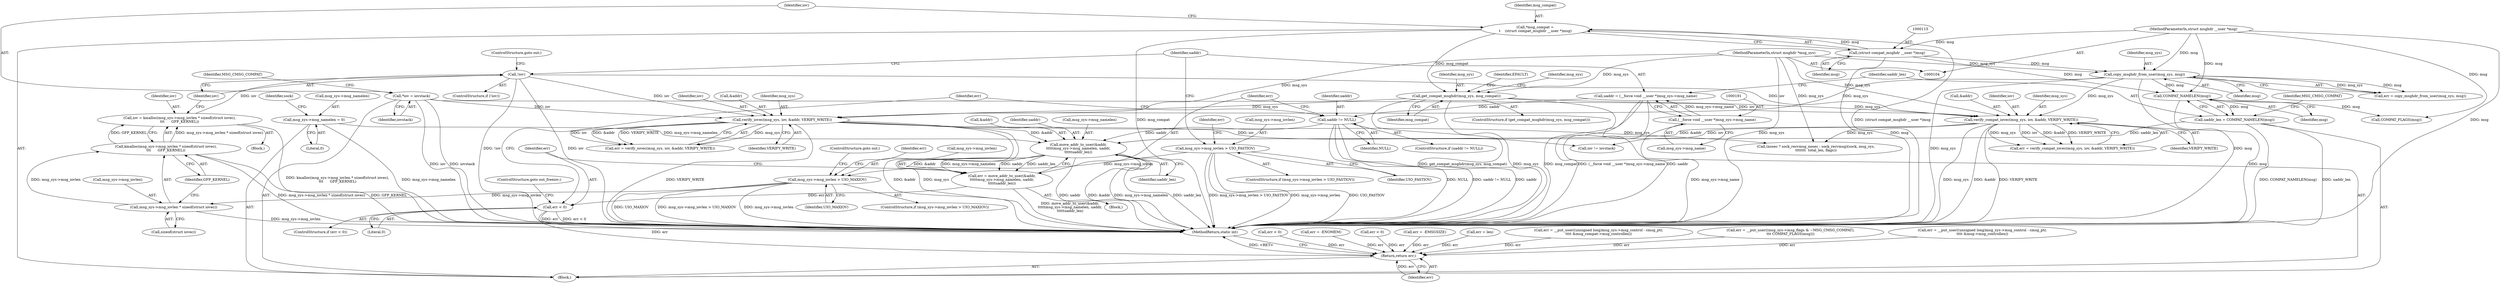 digraph "0_linux_f3d3342602f8bcbf37d7c46641cb9bca7618eb1c_31@API" {
"1000282" [label="(Call,move_addr_to_user(&addr,\n\t\t\t\t\tmsg_sys->msg_namelen, uaddr,\n\t\t\t\t\tuaddr_len))"];
"1000214" [label="(Call,verify_iovec(msg_sys, iov, &addr, VERIFY_WRITE))"];
"1000135" [label="(Call,get_compat_msghdr(msg_sys, msg_compat))"];
"1000107" [label="(MethodParameterIn,struct msghdr *msg_sys)"];
"1000112" [label="(Call,*msg_compat =\n\t    (struct compat_msghdr __user *)msg)"];
"1000114" [label="(Call,(struct compat_msghdr __user *)msg)"];
"1000106" [label="(MethodParameterIn,struct msghdr __user *msg)"];
"1000145" [label="(Call,copy_msghdr_from_user(msg_sys, msg))"];
"1000185" [label="(Call,!iov)"];
"1000174" [label="(Call,iov = kmalloc(msg_sys->msg_iovlen * sizeof(struct iovec),\n\t\t\t      GFP_KERNEL))"];
"1000176" [label="(Call,kmalloc(msg_sys->msg_iovlen * sizeof(struct iovec),\n\t\t\t      GFP_KERNEL))"];
"1000177" [label="(Call,msg_sys->msg_iovlen * sizeof(struct iovec))"];
"1000164" [label="(Call,msg_sys->msg_iovlen > UIO_MAXIOV)"];
"1000153" [label="(Call,msg_sys->msg_iovlen > UIO_FASTIOV)"];
"1000119" [label="(Call,*iov = iovstack)"];
"1000205" [label="(Call,verify_compat_iovec(msg_sys, iov, &addr, VERIFY_WRITE))"];
"1000244" [label="(Call,msg_sys->msg_namelen = 0)"];
"1000276" [label="(Call,uaddr != NULL)"];
"1000188" [label="(Call,uaddr = (__force void __user *)msg_sys->msg_name)"];
"1000190" [label="(Call,(__force void __user *)msg_sys->msg_name)"];
"1000195" [label="(Call,uaddr_len = COMPAT_NAMELEN(msg))"];
"1000197" [label="(Call,COMPAT_NAMELEN(msg))"];
"1000280" [label="(Call,err = move_addr_to_user(&addr,\n\t\t\t\t\tmsg_sys->msg_namelen, uaddr,\n\t\t\t\t\tuaddr_len))"];
"1000291" [label="(Call,err < 0)"];
"1000355" [label="(Return,return err;)"];
"1000281" [label="(Identifier,err)"];
"1000244" [label="(Call,msg_sys->msg_namelen = 0)"];
"1000175" [label="(Identifier,iov)"];
"1000195" [label="(Call,uaddr_len = COMPAT_NAMELEN(msg))"];
"1000296" [label="(Identifier,err)"];
"1000282" [label="(Call,move_addr_to_user(&addr,\n\t\t\t\t\tmsg_sys->msg_namelen, uaddr,\n\t\t\t\t\tuaddr_len))"];
"1000140" [label="(Identifier,EFAULT)"];
"1000153" [label="(Call,msg_sys->msg_iovlen > UIO_FASTIOV)"];
"1000155" [label="(Identifier,msg_sys)"];
"1000177" [label="(Call,msg_sys->msg_iovlen * sizeof(struct iovec))"];
"1000216" [label="(Identifier,iov)"];
"1000192" [label="(Call,msg_sys->msg_name)"];
"1000169" [label="(ControlStructure,goto out;)"];
"1000106" [label="(MethodParameterIn,struct msghdr __user *msg)"];
"1000280" [label="(Call,err = move_addr_to_user(&addr,\n\t\t\t\t\tmsg_sys->msg_namelen, uaddr,\n\t\t\t\t\tuaddr_len))"];
"1000112" [label="(Call,*msg_compat =\n\t    (struct compat_msghdr __user *)msg)"];
"1000198" [label="(Identifier,msg)"];
"1000145" [label="(Call,copy_msghdr_from_user(msg_sys, msg))"];
"1000276" [label="(Call,uaddr != NULL)"];
"1000189" [label="(Identifier,uaddr)"];
"1000212" [label="(Call,err = verify_iovec(msg_sys, iov, &addr, VERIFY_WRITE))"];
"1000217" [label="(Call,&addr)"];
"1000114" [label="(Call,(struct compat_msghdr __user *)msg)"];
"1000277" [label="(Identifier,uaddr)"];
"1000181" [label="(Call,sizeof(struct iovec))"];
"1000121" [label="(Identifier,iovstack)"];
"1000210" [label="(Identifier,VERIFY_WRITE)"];
"1000344" [label="(Call,err = len)"];
"1000183" [label="(Identifier,GFP_KERNEL)"];
"1000163" [label="(ControlStructure,if (msg_sys->msg_iovlen > UIO_MAXIOV))"];
"1000203" [label="(Call,err = verify_compat_iovec(msg_sys, iov, &addr, VERIFY_WRITE))"];
"1000312" [label="(Call,err = __put_user((unsigned long)msg_sys->msg_control - cmsg_ptr,\n\t\t\t\t &msg_compat->msg_controllen))"];
"1000135" [label="(Call,get_compat_msghdr(msg_sys, msg_compat))"];
"1000176" [label="(Call,kmalloc(msg_sys->msg_iovlen * sizeof(struct iovec),\n\t\t\t      GFP_KERNEL))"];
"1000219" [label="(Identifier,VERIFY_WRITE)"];
"1000147" [label="(Identifier,msg)"];
"1000275" [label="(ControlStructure,if (uaddr != NULL))"];
"1000185" [label="(Call,!iov)"];
"1000134" [label="(ControlStructure,if (get_compat_msghdr(msg_sys, msg_compat)))"];
"1000152" [label="(ControlStructure,if (msg_sys->msg_iovlen > UIO_FASTIOV))"];
"1000207" [label="(Identifier,iov)"];
"1000303" [label="(Call,COMPAT_FLAGS(msg))"];
"1000158" [label="(Block,)"];
"1000116" [label="(Identifier,msg)"];
"1000214" [label="(Call,verify_iovec(msg_sys, iov, &addr, VERIFY_WRITE))"];
"1000137" [label="(Identifier,msg_compat)"];
"1000285" [label="(Call,msg_sys->msg_namelen)"];
"1000295" [label="(Call,err = __put_user((msg_sys->msg_flags & ~MSG_CMSG_COMPAT),\n\t\t\t COMPAT_FLAGS(msg)))"];
"1000171" [label="(Identifier,err)"];
"1000188" [label="(Call,uaddr = (__force void __user *)msg_sys->msg_name)"];
"1000279" [label="(Block,)"];
"1000143" [label="(Call,err = copy_msghdr_from_user(msg_sys, msg))"];
"1000262" [label="(Call,(nosec ? sock_recvmsg_nosec : sock_recvmsg)(sock, msg_sys,\n\t\t\t\t\t\t\t  total_len, flags))"];
"1000327" [label="(Call,err = __put_user((unsigned long)msg_sys->msg_control - cmsg_ptr,\n\t\t\t\t &msg->msg_controllen))"];
"1000154" [label="(Call,msg_sys->msg_iovlen)"];
"1000283" [label="(Call,&addr)"];
"1000119" [label="(Call,*iov = iovstack)"];
"1000268" [label="(Call,err < 0)"];
"1000110" [label="(Block,)"];
"1000170" [label="(Call,err = -ENOMEM)"];
"1000253" [label="(Identifier,sock)"];
"1000113" [label="(Identifier,msg_compat)"];
"1000206" [label="(Identifier,msg_sys)"];
"1000164" [label="(Call,msg_sys->msg_iovlen > UIO_MAXIOV)"];
"1000349" [label="(Call,iov != iovstack)"];
"1000357" [label="(MethodReturn,static int)"];
"1000356" [label="(Identifier,err)"];
"1000165" [label="(Call,msg_sys->msg_iovlen)"];
"1000107" [label="(MethodParameterIn,struct msghdr *msg_sys)"];
"1000197" [label="(Call,COMPAT_NAMELEN(msg))"];
"1000187" [label="(ControlStructure,goto out;)"];
"1000196" [label="(Identifier,uaddr_len)"];
"1000248" [label="(Literal,0)"];
"1000289" [label="(Identifier,uaddr_len)"];
"1000146" [label="(Identifier,msg_sys)"];
"1000291" [label="(Call,err < 0)"];
"1000190" [label="(Call,(__force void __user *)msg_sys->msg_name)"];
"1000157" [label="(Identifier,UIO_FASTIOV)"];
"1000294" [label="(ControlStructure,goto out_freeiov;)"];
"1000168" [label="(Identifier,UIO_MAXIOV)"];
"1000186" [label="(Identifier,iov)"];
"1000136" [label="(Identifier,msg_sys)"];
"1000160" [label="(Identifier,err)"];
"1000174" [label="(Call,iov = kmalloc(msg_sys->msg_iovlen * sizeof(struct iovec),\n\t\t\t      GFP_KERNEL))"];
"1000355" [label="(Return,return err;)"];
"1000131" [label="(Identifier,MSG_CMSG_COMPAT)"];
"1000290" [label="(ControlStructure,if (err < 0))"];
"1000221" [label="(Call,err < 0)"];
"1000184" [label="(ControlStructure,if (!iov))"];
"1000292" [label="(Identifier,err)"];
"1000178" [label="(Call,msg_sys->msg_iovlen)"];
"1000201" [label="(Identifier,MSG_CMSG_COMPAT)"];
"1000120" [label="(Identifier,iov)"];
"1000288" [label="(Identifier,uaddr)"];
"1000278" [label="(Identifier,NULL)"];
"1000159" [label="(Call,err = -EMSGSIZE)"];
"1000245" [label="(Call,msg_sys->msg_namelen)"];
"1000208" [label="(Call,&addr)"];
"1000205" [label="(Call,verify_compat_iovec(msg_sys, iov, &addr, VERIFY_WRITE))"];
"1000293" [label="(Literal,0)"];
"1000215" [label="(Identifier,msg_sys)"];
"1000282" -> "1000280"  [label="AST: "];
"1000282" -> "1000289"  [label="CFG: "];
"1000283" -> "1000282"  [label="AST: "];
"1000285" -> "1000282"  [label="AST: "];
"1000288" -> "1000282"  [label="AST: "];
"1000289" -> "1000282"  [label="AST: "];
"1000280" -> "1000282"  [label="CFG: "];
"1000282" -> "1000357"  [label="DDG: msg_sys->msg_namelen"];
"1000282" -> "1000357"  [label="DDG: uaddr_len"];
"1000282" -> "1000357"  [label="DDG: uaddr"];
"1000282" -> "1000357"  [label="DDG: &addr"];
"1000282" -> "1000280"  [label="DDG: &addr"];
"1000282" -> "1000280"  [label="DDG: msg_sys->msg_namelen"];
"1000282" -> "1000280"  [label="DDG: uaddr"];
"1000282" -> "1000280"  [label="DDG: uaddr_len"];
"1000214" -> "1000282"  [label="DDG: &addr"];
"1000205" -> "1000282"  [label="DDG: &addr"];
"1000244" -> "1000282"  [label="DDG: msg_sys->msg_namelen"];
"1000276" -> "1000282"  [label="DDG: uaddr"];
"1000195" -> "1000282"  [label="DDG: uaddr_len"];
"1000214" -> "1000212"  [label="AST: "];
"1000214" -> "1000219"  [label="CFG: "];
"1000215" -> "1000214"  [label="AST: "];
"1000216" -> "1000214"  [label="AST: "];
"1000217" -> "1000214"  [label="AST: "];
"1000219" -> "1000214"  [label="AST: "];
"1000212" -> "1000214"  [label="CFG: "];
"1000214" -> "1000357"  [label="DDG: VERIFY_WRITE"];
"1000214" -> "1000357"  [label="DDG: &addr"];
"1000214" -> "1000357"  [label="DDG: msg_sys"];
"1000214" -> "1000212"  [label="DDG: msg_sys"];
"1000214" -> "1000212"  [label="DDG: iov"];
"1000214" -> "1000212"  [label="DDG: &addr"];
"1000214" -> "1000212"  [label="DDG: VERIFY_WRITE"];
"1000135" -> "1000214"  [label="DDG: msg_sys"];
"1000145" -> "1000214"  [label="DDG: msg_sys"];
"1000107" -> "1000214"  [label="DDG: msg_sys"];
"1000185" -> "1000214"  [label="DDG: iov"];
"1000119" -> "1000214"  [label="DDG: iov"];
"1000214" -> "1000262"  [label="DDG: msg_sys"];
"1000214" -> "1000349"  [label="DDG: iov"];
"1000135" -> "1000134"  [label="AST: "];
"1000135" -> "1000137"  [label="CFG: "];
"1000136" -> "1000135"  [label="AST: "];
"1000137" -> "1000135"  [label="AST: "];
"1000140" -> "1000135"  [label="CFG: "];
"1000155" -> "1000135"  [label="CFG: "];
"1000135" -> "1000357"  [label="DDG: get_compat_msghdr(msg_sys, msg_compat)"];
"1000135" -> "1000357"  [label="DDG: msg_sys"];
"1000135" -> "1000357"  [label="DDG: msg_compat"];
"1000107" -> "1000135"  [label="DDG: msg_sys"];
"1000112" -> "1000135"  [label="DDG: msg_compat"];
"1000135" -> "1000205"  [label="DDG: msg_sys"];
"1000107" -> "1000104"  [label="AST: "];
"1000107" -> "1000357"  [label="DDG: msg_sys"];
"1000107" -> "1000145"  [label="DDG: msg_sys"];
"1000107" -> "1000205"  [label="DDG: msg_sys"];
"1000107" -> "1000262"  [label="DDG: msg_sys"];
"1000112" -> "1000110"  [label="AST: "];
"1000112" -> "1000114"  [label="CFG: "];
"1000113" -> "1000112"  [label="AST: "];
"1000114" -> "1000112"  [label="AST: "];
"1000120" -> "1000112"  [label="CFG: "];
"1000112" -> "1000357"  [label="DDG: (struct compat_msghdr __user *)msg"];
"1000112" -> "1000357"  [label="DDG: msg_compat"];
"1000114" -> "1000112"  [label="DDG: msg"];
"1000114" -> "1000116"  [label="CFG: "];
"1000115" -> "1000114"  [label="AST: "];
"1000116" -> "1000114"  [label="AST: "];
"1000114" -> "1000357"  [label="DDG: msg"];
"1000106" -> "1000114"  [label="DDG: msg"];
"1000114" -> "1000145"  [label="DDG: msg"];
"1000114" -> "1000197"  [label="DDG: msg"];
"1000106" -> "1000104"  [label="AST: "];
"1000106" -> "1000357"  [label="DDG: msg"];
"1000106" -> "1000145"  [label="DDG: msg"];
"1000106" -> "1000197"  [label="DDG: msg"];
"1000106" -> "1000303"  [label="DDG: msg"];
"1000145" -> "1000143"  [label="AST: "];
"1000145" -> "1000147"  [label="CFG: "];
"1000146" -> "1000145"  [label="AST: "];
"1000147" -> "1000145"  [label="AST: "];
"1000143" -> "1000145"  [label="CFG: "];
"1000145" -> "1000357"  [label="DDG: msg_sys"];
"1000145" -> "1000357"  [label="DDG: msg"];
"1000145" -> "1000143"  [label="DDG: msg_sys"];
"1000145" -> "1000143"  [label="DDG: msg"];
"1000145" -> "1000197"  [label="DDG: msg"];
"1000145" -> "1000205"  [label="DDG: msg_sys"];
"1000185" -> "1000184"  [label="AST: "];
"1000185" -> "1000186"  [label="CFG: "];
"1000186" -> "1000185"  [label="AST: "];
"1000187" -> "1000185"  [label="CFG: "];
"1000189" -> "1000185"  [label="CFG: "];
"1000185" -> "1000357"  [label="DDG: iov"];
"1000185" -> "1000357"  [label="DDG: !iov"];
"1000174" -> "1000185"  [label="DDG: iov"];
"1000185" -> "1000205"  [label="DDG: iov"];
"1000174" -> "1000158"  [label="AST: "];
"1000174" -> "1000176"  [label="CFG: "];
"1000175" -> "1000174"  [label="AST: "];
"1000176" -> "1000174"  [label="AST: "];
"1000186" -> "1000174"  [label="CFG: "];
"1000174" -> "1000357"  [label="DDG: kmalloc(msg_sys->msg_iovlen * sizeof(struct iovec),\n\t\t\t      GFP_KERNEL)"];
"1000176" -> "1000174"  [label="DDG: msg_sys->msg_iovlen * sizeof(struct iovec)"];
"1000176" -> "1000174"  [label="DDG: GFP_KERNEL"];
"1000176" -> "1000183"  [label="CFG: "];
"1000177" -> "1000176"  [label="AST: "];
"1000183" -> "1000176"  [label="AST: "];
"1000176" -> "1000357"  [label="DDG: msg_sys->msg_iovlen * sizeof(struct iovec)"];
"1000176" -> "1000357"  [label="DDG: GFP_KERNEL"];
"1000177" -> "1000176"  [label="DDG: msg_sys->msg_iovlen"];
"1000177" -> "1000181"  [label="CFG: "];
"1000178" -> "1000177"  [label="AST: "];
"1000181" -> "1000177"  [label="AST: "];
"1000183" -> "1000177"  [label="CFG: "];
"1000177" -> "1000357"  [label="DDG: msg_sys->msg_iovlen"];
"1000164" -> "1000177"  [label="DDG: msg_sys->msg_iovlen"];
"1000164" -> "1000163"  [label="AST: "];
"1000164" -> "1000168"  [label="CFG: "];
"1000165" -> "1000164"  [label="AST: "];
"1000168" -> "1000164"  [label="AST: "];
"1000169" -> "1000164"  [label="CFG: "];
"1000171" -> "1000164"  [label="CFG: "];
"1000164" -> "1000357"  [label="DDG: UIO_MAXIOV"];
"1000164" -> "1000357"  [label="DDG: msg_sys->msg_iovlen > UIO_MAXIOV"];
"1000164" -> "1000357"  [label="DDG: msg_sys->msg_iovlen"];
"1000153" -> "1000164"  [label="DDG: msg_sys->msg_iovlen"];
"1000153" -> "1000152"  [label="AST: "];
"1000153" -> "1000157"  [label="CFG: "];
"1000154" -> "1000153"  [label="AST: "];
"1000157" -> "1000153"  [label="AST: "];
"1000160" -> "1000153"  [label="CFG: "];
"1000189" -> "1000153"  [label="CFG: "];
"1000153" -> "1000357"  [label="DDG: UIO_FASTIOV"];
"1000153" -> "1000357"  [label="DDG: msg_sys->msg_iovlen > UIO_FASTIOV"];
"1000153" -> "1000357"  [label="DDG: msg_sys->msg_iovlen"];
"1000119" -> "1000110"  [label="AST: "];
"1000119" -> "1000121"  [label="CFG: "];
"1000120" -> "1000119"  [label="AST: "];
"1000121" -> "1000119"  [label="AST: "];
"1000131" -> "1000119"  [label="CFG: "];
"1000119" -> "1000357"  [label="DDG: iovstack"];
"1000119" -> "1000357"  [label="DDG: iov"];
"1000119" -> "1000205"  [label="DDG: iov"];
"1000205" -> "1000203"  [label="AST: "];
"1000205" -> "1000210"  [label="CFG: "];
"1000206" -> "1000205"  [label="AST: "];
"1000207" -> "1000205"  [label="AST: "];
"1000208" -> "1000205"  [label="AST: "];
"1000210" -> "1000205"  [label="AST: "];
"1000203" -> "1000205"  [label="CFG: "];
"1000205" -> "1000357"  [label="DDG: VERIFY_WRITE"];
"1000205" -> "1000357"  [label="DDG: msg_sys"];
"1000205" -> "1000357"  [label="DDG: &addr"];
"1000205" -> "1000203"  [label="DDG: msg_sys"];
"1000205" -> "1000203"  [label="DDG: iov"];
"1000205" -> "1000203"  [label="DDG: &addr"];
"1000205" -> "1000203"  [label="DDG: VERIFY_WRITE"];
"1000205" -> "1000262"  [label="DDG: msg_sys"];
"1000205" -> "1000349"  [label="DDG: iov"];
"1000244" -> "1000110"  [label="AST: "];
"1000244" -> "1000248"  [label="CFG: "];
"1000245" -> "1000244"  [label="AST: "];
"1000248" -> "1000244"  [label="AST: "];
"1000253" -> "1000244"  [label="CFG: "];
"1000244" -> "1000357"  [label="DDG: msg_sys->msg_namelen"];
"1000276" -> "1000275"  [label="AST: "];
"1000276" -> "1000278"  [label="CFG: "];
"1000277" -> "1000276"  [label="AST: "];
"1000278" -> "1000276"  [label="AST: "];
"1000281" -> "1000276"  [label="CFG: "];
"1000296" -> "1000276"  [label="CFG: "];
"1000276" -> "1000357"  [label="DDG: NULL"];
"1000276" -> "1000357"  [label="DDG: uaddr != NULL"];
"1000276" -> "1000357"  [label="DDG: uaddr"];
"1000188" -> "1000276"  [label="DDG: uaddr"];
"1000188" -> "1000110"  [label="AST: "];
"1000188" -> "1000190"  [label="CFG: "];
"1000189" -> "1000188"  [label="AST: "];
"1000190" -> "1000188"  [label="AST: "];
"1000196" -> "1000188"  [label="CFG: "];
"1000188" -> "1000357"  [label="DDG: (__force void __user *)msg_sys->msg_name"];
"1000188" -> "1000357"  [label="DDG: uaddr"];
"1000190" -> "1000188"  [label="DDG: msg_sys->msg_name"];
"1000190" -> "1000192"  [label="CFG: "];
"1000191" -> "1000190"  [label="AST: "];
"1000192" -> "1000190"  [label="AST: "];
"1000190" -> "1000357"  [label="DDG: msg_sys->msg_name"];
"1000195" -> "1000110"  [label="AST: "];
"1000195" -> "1000197"  [label="CFG: "];
"1000196" -> "1000195"  [label="AST: "];
"1000197" -> "1000195"  [label="AST: "];
"1000201" -> "1000195"  [label="CFG: "];
"1000195" -> "1000357"  [label="DDG: COMPAT_NAMELEN(msg)"];
"1000195" -> "1000357"  [label="DDG: uaddr_len"];
"1000197" -> "1000195"  [label="DDG: msg"];
"1000197" -> "1000198"  [label="CFG: "];
"1000198" -> "1000197"  [label="AST: "];
"1000197" -> "1000357"  [label="DDG: msg"];
"1000197" -> "1000303"  [label="DDG: msg"];
"1000280" -> "1000279"  [label="AST: "];
"1000281" -> "1000280"  [label="AST: "];
"1000292" -> "1000280"  [label="CFG: "];
"1000280" -> "1000357"  [label="DDG: move_addr_to_user(&addr,\n\t\t\t\t\tmsg_sys->msg_namelen, uaddr,\n\t\t\t\t\tuaddr_len)"];
"1000280" -> "1000291"  [label="DDG: err"];
"1000291" -> "1000290"  [label="AST: "];
"1000291" -> "1000293"  [label="CFG: "];
"1000292" -> "1000291"  [label="AST: "];
"1000293" -> "1000291"  [label="AST: "];
"1000294" -> "1000291"  [label="CFG: "];
"1000296" -> "1000291"  [label="CFG: "];
"1000291" -> "1000357"  [label="DDG: err < 0"];
"1000291" -> "1000357"  [label="DDG: err"];
"1000291" -> "1000355"  [label="DDG: err"];
"1000355" -> "1000110"  [label="AST: "];
"1000355" -> "1000356"  [label="CFG: "];
"1000356" -> "1000355"  [label="AST: "];
"1000357" -> "1000355"  [label="CFG: "];
"1000355" -> "1000357"  [label="DDG: <RET>"];
"1000356" -> "1000355"  [label="DDG: err"];
"1000295" -> "1000355"  [label="DDG: err"];
"1000268" -> "1000355"  [label="DDG: err"];
"1000327" -> "1000355"  [label="DDG: err"];
"1000221" -> "1000355"  [label="DDG: err"];
"1000170" -> "1000355"  [label="DDG: err"];
"1000344" -> "1000355"  [label="DDG: err"];
"1000312" -> "1000355"  [label="DDG: err"];
"1000159" -> "1000355"  [label="DDG: err"];
}
